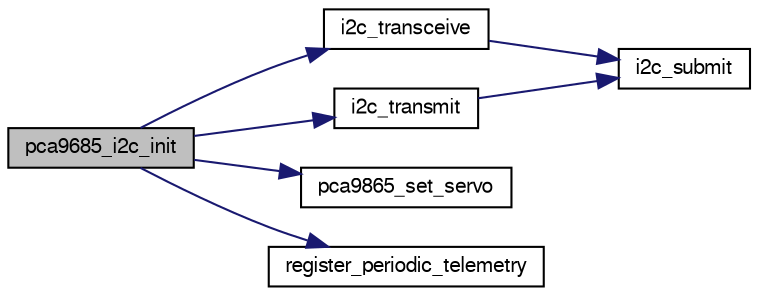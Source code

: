 digraph "pca9685_i2c_init"
{
  edge [fontname="FreeSans",fontsize="10",labelfontname="FreeSans",labelfontsize="10"];
  node [fontname="FreeSans",fontsize="10",shape=record];
  rankdir="LR";
  Node1 [label="pca9685_i2c_init",height=0.2,width=0.4,color="black", fillcolor="grey75", style="filled", fontcolor="black"];
  Node1 -> Node2 [color="midnightblue",fontsize="10",style="solid",fontname="FreeSans"];
  Node2 [label="i2c_transceive",height=0.2,width=0.4,color="black", fillcolor="white", style="filled",URL="$group__i2c.html#gafb731922c9fb73255aa4cc11e34bfbd6",tooltip="Submit a write/read transaction. "];
  Node2 -> Node3 [color="midnightblue",fontsize="10",style="solid",fontname="FreeSans"];
  Node3 [label="i2c_submit",height=0.2,width=0.4,color="black", fillcolor="white", style="filled",URL="$group__i2c.html#ga4eed48e542a9c71b93372f5a38d7e367",tooltip="Submit a I2C transaction. "];
  Node1 -> Node4 [color="midnightblue",fontsize="10",style="solid",fontname="FreeSans"];
  Node4 [label="i2c_transmit",height=0.2,width=0.4,color="black", fillcolor="white", style="filled",URL="$group__i2c.html#ga54405aa058f14a143b8b1b5380015927",tooltip="Submit a write only transaction. "];
  Node4 -> Node3 [color="midnightblue",fontsize="10",style="solid",fontname="FreeSans"];
  Node1 -> Node5 [color="midnightblue",fontsize="10",style="solid",fontname="FreeSans"];
  Node5 [label="pca9865_set_servo",height=0.2,width=0.4,color="black", fillcolor="white", style="filled",URL="$pca9685__i2c_8c.html#a5542edaf217dbdc49b2a588419908f18"];
  Node1 -> Node6 [color="midnightblue",fontsize="10",style="solid",fontname="FreeSans"];
  Node6 [label="register_periodic_telemetry",height=0.2,width=0.4,color="black", fillcolor="white", style="filled",URL="$telemetry_8c.html#a8b8cf43739f06c54d16370c141b541a0",tooltip="Register a telemetry callback function. "];
}
